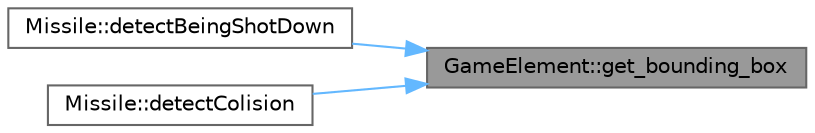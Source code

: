 digraph "GameElement::get_bounding_box"
{
 // LATEX_PDF_SIZE
  bgcolor="transparent";
  edge [fontname=Helvetica,fontsize=10,labelfontname=Helvetica,labelfontsize=10];
  node [fontname=Helvetica,fontsize=10,shape=box,height=0.2,width=0.4];
  rankdir="RL";
  Node1 [id="Node000001",label="GameElement::get_bounding_box",height=0.2,width=0.4,color="gray40", fillcolor="grey60", style="filled", fontcolor="black",tooltip="Gets the bounding box of the game element."];
  Node1 -> Node2 [id="edge1_Node000001_Node000002",dir="back",color="steelblue1",style="solid",tooltip=" "];
  Node2 [id="Node000002",label="Missile::detectBeingShotDown",height=0.2,width=0.4,color="grey40", fillcolor="white", style="filled",URL="$class_missile.html#a053912e11a3a70dcee8a28e0c301529b",tooltip="Detects if the missile has been shot down by friendly missiles."];
  Node1 -> Node3 [id="edge2_Node000001_Node000003",dir="back",color="steelblue1",style="solid",tooltip=" "];
  Node3 [id="Node000003",label="Missile::detectColision",height=0.2,width=0.4,color="grey40", fillcolor="white", style="filled",URL="$class_missile.html#a26de0ec5ebdced0456e17689609733a2",tooltip="Detects collision with a game element."];
}

